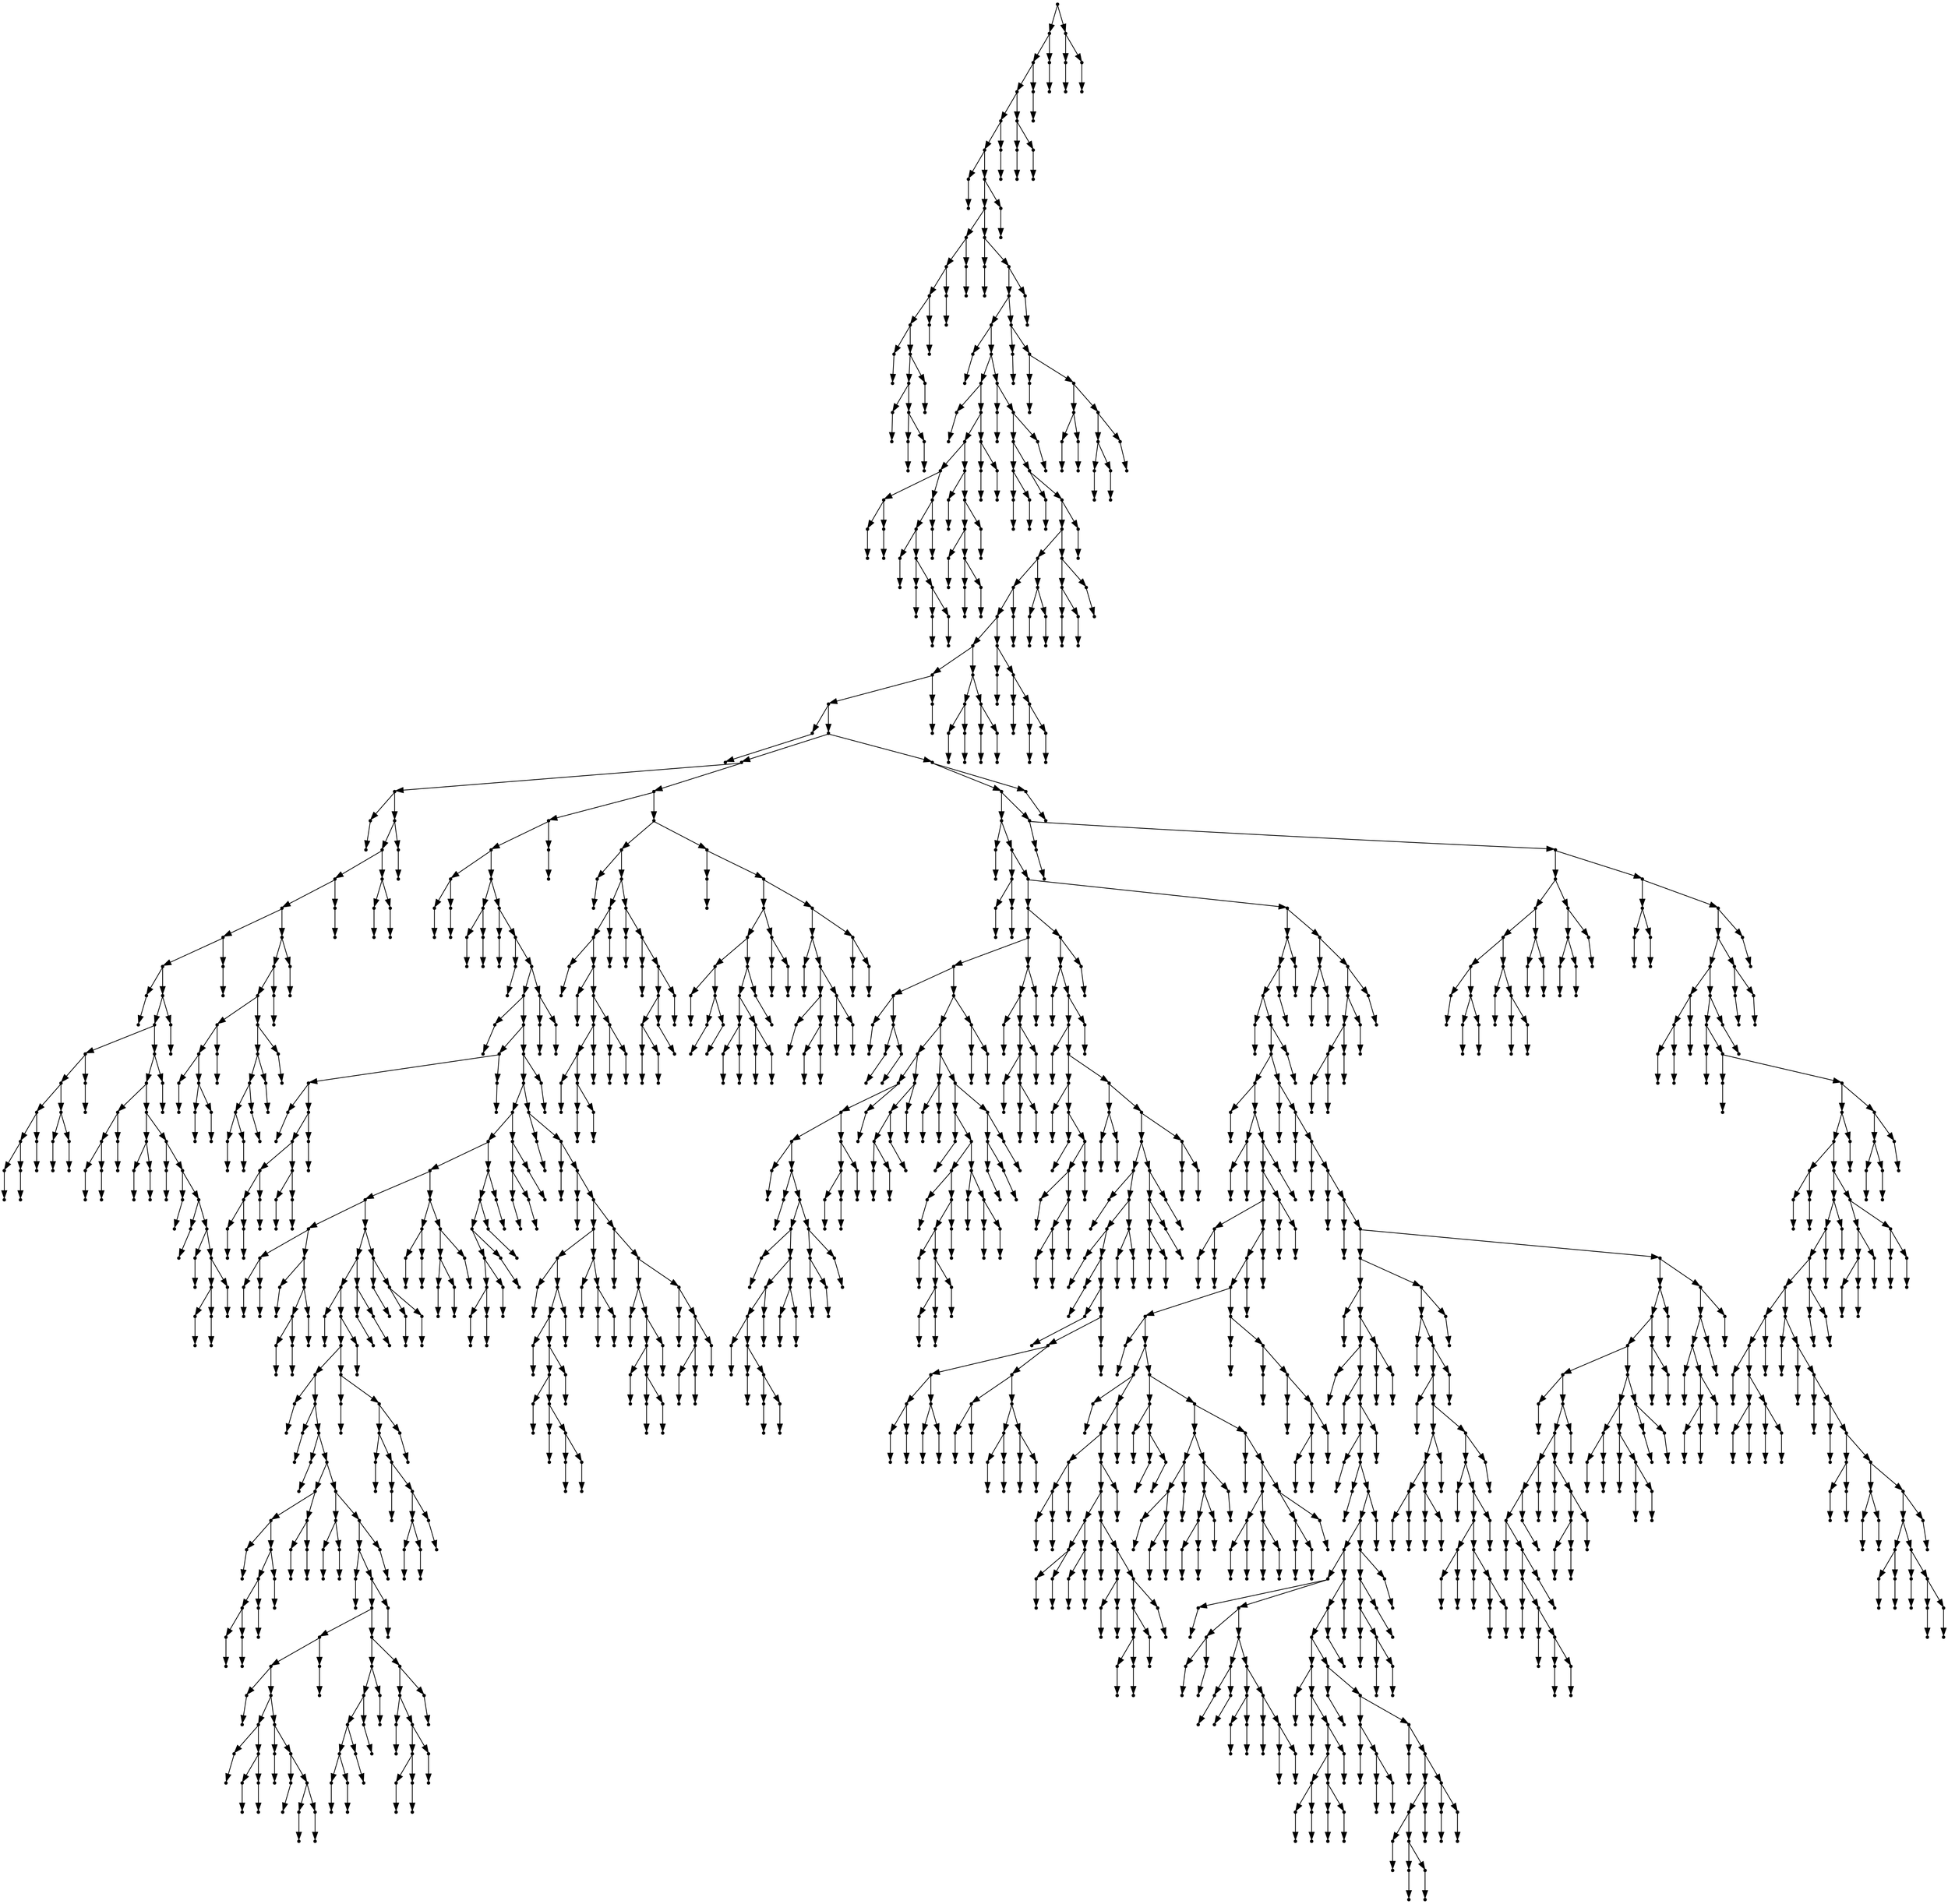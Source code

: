 digraph {
  1657 [shape=point];
  1651 [shape=point];
  1648 [shape=point];
  1645 [shape=point];
  1639 [shape=point];
  1636 [shape=point];
  1 [shape=point];
  0 [shape=point];
  1635 [shape=point];
  1632 [shape=point];
  24 [shape=point];
  21 [shape=point];
  18 [shape=point];
  15 [shape=point];
  3 [shape=point];
  2 [shape=point];
  14 [shape=point];
  11 [shape=point];
  5 [shape=point];
  4 [shape=point];
  10 [shape=point];
  7 [shape=point];
  6 [shape=point];
  9 [shape=point];
  8 [shape=point];
  13 [shape=point];
  12 [shape=point];
  17 [shape=point];
  16 [shape=point];
  20 [shape=point];
  19 [shape=point];
  23 [shape=point];
  22 [shape=point];
  1631 [shape=point];
  26 [shape=point];
  25 [shape=point];
  1630 [shape=point];
  1627 [shape=point];
  1606 [shape=point];
  28 [shape=point];
  27 [shape=point];
  1605 [shape=point];
  72 [shape=point];
  30 [shape=point];
  29 [shape=point];
  71 [shape=point];
  65 [shape=point];
  50 [shape=point];
  35 [shape=point];
  32 [shape=point];
  31 [shape=point];
  34 [shape=point];
  33 [shape=point];
  49 [shape=point];
  46 [shape=point];
  37 [shape=point];
  36 [shape=point];
  45 [shape=point];
  39 [shape=point];
  38 [shape=point];
  44 [shape=point];
  41 [shape=point];
  40 [shape=point];
  43 [shape=point];
  42 [shape=point];
  48 [shape=point];
  47 [shape=point];
  64 [shape=point];
  52 [shape=point];
  51 [shape=point];
  63 [shape=point];
  60 [shape=point];
  54 [shape=point];
  53 [shape=point];
  59 [shape=point];
  56 [shape=point];
  55 [shape=point];
  58 [shape=point];
  57 [shape=point];
  62 [shape=point];
  61 [shape=point];
  70 [shape=point];
  67 [shape=point];
  66 [shape=point];
  69 [shape=point];
  68 [shape=point];
  1604 [shape=point];
  74 [shape=point];
  73 [shape=point];
  1603 [shape=point];
  1600 [shape=point];
  79 [shape=point];
  76 [shape=point];
  75 [shape=point];
  78 [shape=point];
  77 [shape=point];
  1599 [shape=point];
  81 [shape=point];
  80 [shape=point];
  1598 [shape=point];
  1595 [shape=point];
  1586 [shape=point];
  1580 [shape=point];
  1577 [shape=point];
  1565 [shape=point];
  1553 [shape=point];
  1550 [shape=point];
  83 [shape=point];
  82 [shape=point];
  1549 [shape=point];
  634 [shape=point];
  196 [shape=point];
  85 [shape=point];
  84 [shape=point];
  195 [shape=point];
  192 [shape=point];
  186 [shape=point];
  183 [shape=point];
  150 [shape=point];
  147 [shape=point];
  87 [shape=point];
  86 [shape=point];
  146 [shape=point];
  143 [shape=point];
  104 [shape=point];
  101 [shape=point];
  95 [shape=point];
  92 [shape=point];
  89 [shape=point];
  88 [shape=point];
  91 [shape=point];
  90 [shape=point];
  94 [shape=point];
  93 [shape=point];
  100 [shape=point];
  97 [shape=point];
  96 [shape=point];
  99 [shape=point];
  98 [shape=point];
  103 [shape=point];
  102 [shape=point];
  142 [shape=point];
  139 [shape=point];
  112 [shape=point];
  109 [shape=point];
  106 [shape=point];
  105 [shape=point];
  108 [shape=point];
  107 [shape=point];
  111 [shape=point];
  110 [shape=point];
  138 [shape=point];
  117 [shape=point];
  114 [shape=point];
  113 [shape=point];
  116 [shape=point];
  115 [shape=point];
  137 [shape=point];
  119 [shape=point];
  118 [shape=point];
  136 [shape=point];
  121 [shape=point];
  120 [shape=point];
  135 [shape=point];
  123 [shape=point];
  122 [shape=point];
  134 [shape=point];
  125 [shape=point];
  124 [shape=point];
  133 [shape=point];
  130 [shape=point];
  127 [shape=point];
  126 [shape=point];
  129 [shape=point];
  128 [shape=point];
  132 [shape=point];
  131 [shape=point];
  141 [shape=point];
  140 [shape=point];
  145 [shape=point];
  144 [shape=point];
  149 [shape=point];
  148 [shape=point];
  182 [shape=point];
  179 [shape=point];
  176 [shape=point];
  161 [shape=point];
  158 [shape=point];
  152 [shape=point];
  151 [shape=point];
  157 [shape=point];
  154 [shape=point];
  153 [shape=point];
  156 [shape=point];
  155 [shape=point];
  160 [shape=point];
  159 [shape=point];
  175 [shape=point];
  172 [shape=point];
  169 [shape=point];
  166 [shape=point];
  163 [shape=point];
  162 [shape=point];
  165 [shape=point];
  164 [shape=point];
  168 [shape=point];
  167 [shape=point];
  171 [shape=point];
  170 [shape=point];
  174 [shape=point];
  173 [shape=point];
  178 [shape=point];
  177 [shape=point];
  181 [shape=point];
  180 [shape=point];
  185 [shape=point];
  184 [shape=point];
  191 [shape=point];
  188 [shape=point];
  187 [shape=point];
  190 [shape=point];
  189 [shape=point];
  194 [shape=point];
  193 [shape=point];
  633 [shape=point];
  528 [shape=point];
  525 [shape=point];
  201 [shape=point];
  198 [shape=point];
  197 [shape=point];
  200 [shape=point];
  199 [shape=point];
  524 [shape=point];
  206 [shape=point];
  203 [shape=point];
  202 [shape=point];
  205 [shape=point];
  204 [shape=point];
  523 [shape=point];
  208 [shape=point];
  207 [shape=point];
  522 [shape=point];
  210 [shape=point];
  209 [shape=point];
  521 [shape=point];
  515 [shape=point];
  212 [shape=point];
  211 [shape=point];
  514 [shape=point];
  235 [shape=point];
  232 [shape=point];
  214 [shape=point];
  213 [shape=point];
  231 [shape=point];
  228 [shape=point];
  222 [shape=point];
  219 [shape=point];
  216 [shape=point];
  215 [shape=point];
  218 [shape=point];
  217 [shape=point];
  221 [shape=point];
  220 [shape=point];
  227 [shape=point];
  224 [shape=point];
  223 [shape=point];
  226 [shape=point];
  225 [shape=point];
  230 [shape=point];
  229 [shape=point];
  234 [shape=point];
  233 [shape=point];
  513 [shape=point];
  510 [shape=point];
  438 [shape=point];
  429 [shape=point];
  411 [shape=point];
  396 [shape=point];
  252 [shape=point];
  240 [shape=point];
  237 [shape=point];
  236 [shape=point];
  239 [shape=point];
  238 [shape=point];
  251 [shape=point];
  242 [shape=point];
  241 [shape=point];
  250 [shape=point];
  247 [shape=point];
  244 [shape=point];
  243 [shape=point];
  246 [shape=point];
  245 [shape=point];
  249 [shape=point];
  248 [shape=point];
  395 [shape=point];
  386 [shape=point];
  380 [shape=point];
  254 [shape=point];
  253 [shape=point];
  379 [shape=point];
  376 [shape=point];
  355 [shape=point];
  256 [shape=point];
  255 [shape=point];
  354 [shape=point];
  258 [shape=point];
  257 [shape=point];
  353 [shape=point];
  260 [shape=point];
  259 [shape=point];
  352 [shape=point];
  280 [shape=point];
  274 [shape=point];
  262 [shape=point];
  261 [shape=point];
  273 [shape=point];
  270 [shape=point];
  267 [shape=point];
  264 [shape=point];
  263 [shape=point];
  266 [shape=point];
  265 [shape=point];
  269 [shape=point];
  268 [shape=point];
  272 [shape=point];
  271 [shape=point];
  279 [shape=point];
  276 [shape=point];
  275 [shape=point];
  278 [shape=point];
  277 [shape=point];
  351 [shape=point];
  285 [shape=point];
  282 [shape=point];
  281 [shape=point];
  284 [shape=point];
  283 [shape=point];
  350 [shape=point];
  347 [shape=point];
  287 [shape=point];
  286 [shape=point];
  346 [shape=point];
  343 [shape=point];
  313 [shape=point];
  310 [shape=point];
  289 [shape=point];
  288 [shape=point];
  309 [shape=point];
  297 [shape=point];
  291 [shape=point];
  290 [shape=point];
  296 [shape=point];
  293 [shape=point];
  292 [shape=point];
  295 [shape=point];
  294 [shape=point];
  308 [shape=point];
  299 [shape=point];
  298 [shape=point];
  307 [shape=point];
  301 [shape=point];
  300 [shape=point];
  306 [shape=point];
  303 [shape=point];
  302 [shape=point];
  305 [shape=point];
  304 [shape=point];
  312 [shape=point];
  311 [shape=point];
  342 [shape=point];
  327 [shape=point];
  324 [shape=point];
  321 [shape=point];
  318 [shape=point];
  315 [shape=point];
  314 [shape=point];
  317 [shape=point];
  316 [shape=point];
  320 [shape=point];
  319 [shape=point];
  323 [shape=point];
  322 [shape=point];
  326 [shape=point];
  325 [shape=point];
  341 [shape=point];
  338 [shape=point];
  329 [shape=point];
  328 [shape=point];
  337 [shape=point];
  334 [shape=point];
  331 [shape=point];
  330 [shape=point];
  333 [shape=point];
  332 [shape=point];
  336 [shape=point];
  335 [shape=point];
  340 [shape=point];
  339 [shape=point];
  345 [shape=point];
  344 [shape=point];
  349 [shape=point];
  348 [shape=point];
  375 [shape=point];
  357 [shape=point];
  356 [shape=point];
  374 [shape=point];
  371 [shape=point];
  359 [shape=point];
  358 [shape=point];
  370 [shape=point];
  361 [shape=point];
  360 [shape=point];
  369 [shape=point];
  366 [shape=point];
  363 [shape=point];
  362 [shape=point];
  365 [shape=point];
  364 [shape=point];
  368 [shape=point];
  367 [shape=point];
  373 [shape=point];
  372 [shape=point];
  378 [shape=point];
  377 [shape=point];
  385 [shape=point];
  382 [shape=point];
  381 [shape=point];
  384 [shape=point];
  383 [shape=point];
  394 [shape=point];
  388 [shape=point];
  387 [shape=point];
  393 [shape=point];
  390 [shape=point];
  389 [shape=point];
  392 [shape=point];
  391 [shape=point];
  410 [shape=point];
  401 [shape=point];
  398 [shape=point];
  397 [shape=point];
  400 [shape=point];
  399 [shape=point];
  409 [shape=point];
  406 [shape=point];
  403 [shape=point];
  402 [shape=point];
  405 [shape=point];
  404 [shape=point];
  408 [shape=point];
  407 [shape=point];
  428 [shape=point];
  425 [shape=point];
  422 [shape=point];
  419 [shape=point];
  416 [shape=point];
  413 [shape=point];
  412 [shape=point];
  415 [shape=point];
  414 [shape=point];
  418 [shape=point];
  417 [shape=point];
  421 [shape=point];
  420 [shape=point];
  424 [shape=point];
  423 [shape=point];
  427 [shape=point];
  426 [shape=point];
  437 [shape=point];
  434 [shape=point];
  431 [shape=point];
  430 [shape=point];
  433 [shape=point];
  432 [shape=point];
  436 [shape=point];
  435 [shape=point];
  509 [shape=point];
  440 [shape=point];
  439 [shape=point];
  508 [shape=point];
  442 [shape=point];
  441 [shape=point];
  507 [shape=point];
  444 [shape=point];
  443 [shape=point];
  506 [shape=point];
  476 [shape=point];
  467 [shape=point];
  446 [shape=point];
  445 [shape=point];
  466 [shape=point];
  463 [shape=point];
  448 [shape=point];
  447 [shape=point];
  462 [shape=point];
  459 [shape=point];
  450 [shape=point];
  449 [shape=point];
  458 [shape=point];
  452 [shape=point];
  451 [shape=point];
  457 [shape=point];
  454 [shape=point];
  453 [shape=point];
  456 [shape=point];
  455 [shape=point];
  461 [shape=point];
  460 [shape=point];
  465 [shape=point];
  464 [shape=point];
  475 [shape=point];
  469 [shape=point];
  468 [shape=point];
  474 [shape=point];
  471 [shape=point];
  470 [shape=point];
  473 [shape=point];
  472 [shape=point];
  505 [shape=point];
  478 [shape=point];
  477 [shape=point];
  504 [shape=point];
  492 [shape=point];
  480 [shape=point];
  479 [shape=point];
  491 [shape=point];
  488 [shape=point];
  482 [shape=point];
  481 [shape=point];
  487 [shape=point];
  484 [shape=point];
  483 [shape=point];
  486 [shape=point];
  485 [shape=point];
  490 [shape=point];
  489 [shape=point];
  503 [shape=point];
  494 [shape=point];
  493 [shape=point];
  502 [shape=point];
  499 [shape=point];
  496 [shape=point];
  495 [shape=point];
  498 [shape=point];
  497 [shape=point];
  501 [shape=point];
  500 [shape=point];
  512 [shape=point];
  511 [shape=point];
  520 [shape=point];
  517 [shape=point];
  516 [shape=point];
  519 [shape=point];
  518 [shape=point];
  527 [shape=point];
  526 [shape=point];
  632 [shape=point];
  575 [shape=point];
  530 [shape=point];
  529 [shape=point];
  574 [shape=point];
  556 [shape=point];
  553 [shape=point];
  532 [shape=point];
  531 [shape=point];
  552 [shape=point];
  534 [shape=point];
  533 [shape=point];
  551 [shape=point];
  545 [shape=point];
  542 [shape=point];
  536 [shape=point];
  535 [shape=point];
  541 [shape=point];
  538 [shape=point];
  537 [shape=point];
  540 [shape=point];
  539 [shape=point];
  544 [shape=point];
  543 [shape=point];
  550 [shape=point];
  547 [shape=point];
  546 [shape=point];
  549 [shape=point];
  548 [shape=point];
  555 [shape=point];
  554 [shape=point];
  573 [shape=point];
  558 [shape=point];
  557 [shape=point];
  572 [shape=point];
  560 [shape=point];
  559 [shape=point];
  571 [shape=point];
  568 [shape=point];
  565 [shape=point];
  562 [shape=point];
  561 [shape=point];
  564 [shape=point];
  563 [shape=point];
  567 [shape=point];
  566 [shape=point];
  570 [shape=point];
  569 [shape=point];
  631 [shape=point];
  577 [shape=point];
  576 [shape=point];
  630 [shape=point];
  606 [shape=point];
  600 [shape=point];
  585 [shape=point];
  579 [shape=point];
  578 [shape=point];
  584 [shape=point];
  581 [shape=point];
  580 [shape=point];
  583 [shape=point];
  582 [shape=point];
  599 [shape=point];
  596 [shape=point];
  590 [shape=point];
  587 [shape=point];
  586 [shape=point];
  589 [shape=point];
  588 [shape=point];
  595 [shape=point];
  592 [shape=point];
  591 [shape=point];
  594 [shape=point];
  593 [shape=point];
  598 [shape=point];
  597 [shape=point];
  605 [shape=point];
  602 [shape=point];
  601 [shape=point];
  604 [shape=point];
  603 [shape=point];
  629 [shape=point];
  623 [shape=point];
  608 [shape=point];
  607 [shape=point];
  622 [shape=point];
  616 [shape=point];
  610 [shape=point];
  609 [shape=point];
  615 [shape=point];
  612 [shape=point];
  611 [shape=point];
  614 [shape=point];
  613 [shape=point];
  621 [shape=point];
  618 [shape=point];
  617 [shape=point];
  620 [shape=point];
  619 [shape=point];
  628 [shape=point];
  625 [shape=point];
  624 [shape=point];
  627 [shape=point];
  626 [shape=point];
  1548 [shape=point];
  1545 [shape=point];
  1371 [shape=point];
  636 [shape=point];
  635 [shape=point];
  1370 [shape=point];
  641 [shape=point];
  638 [shape=point];
  637 [shape=point];
  640 [shape=point];
  639 [shape=point];
  1369 [shape=point];
  889 [shape=point];
  781 [shape=point];
  763 [shape=point];
  649 [shape=point];
  643 [shape=point];
  642 [shape=point];
  648 [shape=point];
  645 [shape=point];
  644 [shape=point];
  647 [shape=point];
  646 [shape=point];
  762 [shape=point];
  756 [shape=point];
  711 [shape=point];
  699 [shape=point];
  696 [shape=point];
  687 [shape=point];
  651 [shape=point];
  650 [shape=point];
  686 [shape=point];
  653 [shape=point];
  652 [shape=point];
  685 [shape=point];
  676 [shape=point];
  655 [shape=point];
  654 [shape=point];
  675 [shape=point];
  669 [shape=point];
  666 [shape=point];
  657 [shape=point];
  656 [shape=point];
  665 [shape=point];
  659 [shape=point];
  658 [shape=point];
  664 [shape=point];
  661 [shape=point];
  660 [shape=point];
  663 [shape=point];
  662 [shape=point];
  668 [shape=point];
  667 [shape=point];
  674 [shape=point];
  671 [shape=point];
  670 [shape=point];
  673 [shape=point];
  672 [shape=point];
  684 [shape=point];
  681 [shape=point];
  678 [shape=point];
  677 [shape=point];
  680 [shape=point];
  679 [shape=point];
  683 [shape=point];
  682 [shape=point];
  695 [shape=point];
  692 [shape=point];
  689 [shape=point];
  688 [shape=point];
  691 [shape=point];
  690 [shape=point];
  694 [shape=point];
  693 [shape=point];
  698 [shape=point];
  697 [shape=point];
  710 [shape=point];
  707 [shape=point];
  704 [shape=point];
  701 [shape=point];
  700 [shape=point];
  703 [shape=point];
  702 [shape=point];
  706 [shape=point];
  705 [shape=point];
  709 [shape=point];
  708 [shape=point];
  755 [shape=point];
  716 [shape=point];
  713 [shape=point];
  712 [shape=point];
  715 [shape=point];
  714 [shape=point];
  754 [shape=point];
  745 [shape=point];
  718 [shape=point];
  717 [shape=point];
  744 [shape=point];
  735 [shape=point];
  720 [shape=point];
  719 [shape=point];
  734 [shape=point];
  731 [shape=point];
  722 [shape=point];
  721 [shape=point];
  730 [shape=point];
  727 [shape=point];
  724 [shape=point];
  723 [shape=point];
  726 [shape=point];
  725 [shape=point];
  729 [shape=point];
  728 [shape=point];
  733 [shape=point];
  732 [shape=point];
  743 [shape=point];
  737 [shape=point];
  736 [shape=point];
  742 [shape=point];
  739 [shape=point];
  738 [shape=point];
  741 [shape=point];
  740 [shape=point];
  753 [shape=point];
  750 [shape=point];
  747 [shape=point];
  746 [shape=point];
  749 [shape=point];
  748 [shape=point];
  752 [shape=point];
  751 [shape=point];
  761 [shape=point];
  758 [shape=point];
  757 [shape=point];
  760 [shape=point];
  759 [shape=point];
  780 [shape=point];
  777 [shape=point];
  765 [shape=point];
  764 [shape=point];
  776 [shape=point];
  773 [shape=point];
  767 [shape=point];
  766 [shape=point];
  772 [shape=point];
  769 [shape=point];
  768 [shape=point];
  771 [shape=point];
  770 [shape=point];
  775 [shape=point];
  774 [shape=point];
  779 [shape=point];
  778 [shape=point];
  888 [shape=point];
  885 [shape=point];
  783 [shape=point];
  782 [shape=point];
  884 [shape=point];
  881 [shape=point];
  785 [shape=point];
  784 [shape=point];
  880 [shape=point];
  805 [shape=point];
  787 [shape=point];
  786 [shape=point];
  804 [shape=point];
  789 [shape=point];
  788 [shape=point];
  803 [shape=point];
  800 [shape=point];
  791 [shape=point];
  790 [shape=point];
  799 [shape=point];
  796 [shape=point];
  793 [shape=point];
  792 [shape=point];
  795 [shape=point];
  794 [shape=point];
  798 [shape=point];
  797 [shape=point];
  802 [shape=point];
  801 [shape=point];
  879 [shape=point];
  810 [shape=point];
  807 [shape=point];
  806 [shape=point];
  809 [shape=point];
  808 [shape=point];
  878 [shape=point];
  872 [shape=point];
  860 [shape=point];
  812 [shape=point];
  811 [shape=point];
  859 [shape=point];
  853 [shape=point];
  814 [shape=point];
  813 [shape=point];
  852 [shape=point];
  816 [shape=point];
  815 [shape=point];
  851 [shape=point];
  818 [shape=point];
  817 [shape=point];
  850 [shape=point];
  847 [shape=point];
  829 [shape=point];
  823 [shape=point];
  820 [shape=point];
  819 [shape=point];
  822 [shape=point];
  821 [shape=point];
  828 [shape=point];
  825 [shape=point];
  824 [shape=point];
  827 [shape=point];
  826 [shape=point];
  846 [shape=point];
  834 [shape=point];
  831 [shape=point];
  830 [shape=point];
  833 [shape=point];
  832 [shape=point];
  845 [shape=point];
  839 [shape=point];
  836 [shape=point];
  835 [shape=point];
  838 [shape=point];
  837 [shape=point];
  844 [shape=point];
  841 [shape=point];
  840 [shape=point];
  843 [shape=point];
  842 [shape=point];
  849 [shape=point];
  848 [shape=point];
  858 [shape=point];
  855 [shape=point];
  854 [shape=point];
  857 [shape=point];
  856 [shape=point];
  871 [shape=point];
  868 [shape=point];
  865 [shape=point];
  862 [shape=point];
  861 [shape=point];
  864 [shape=point];
  863 [shape=point];
  867 [shape=point];
  866 [shape=point];
  870 [shape=point];
  869 [shape=point];
  877 [shape=point];
  874 [shape=point];
  873 [shape=point];
  876 [shape=point];
  875 [shape=point];
  883 [shape=point];
  882 [shape=point];
  887 [shape=point];
  886 [shape=point];
  1368 [shape=point];
  1347 [shape=point];
  1344 [shape=point];
  1341 [shape=point];
  891 [shape=point];
  890 [shape=point];
  1340 [shape=point];
  1337 [shape=point];
  1049 [shape=point];
  893 [shape=point];
  892 [shape=point];
  1048 [shape=point];
  898 [shape=point];
  895 [shape=point];
  894 [shape=point];
  897 [shape=point];
  896 [shape=point];
  1047 [shape=point];
  1044 [shape=point];
  1038 [shape=point];
  903 [shape=point];
  900 [shape=point];
  899 [shape=point];
  902 [shape=point];
  901 [shape=point];
  1037 [shape=point];
  1034 [shape=point];
  1031 [shape=point];
  1013 [shape=point];
  905 [shape=point];
  904 [shape=point];
  1012 [shape=point];
  955 [shape=point];
  907 [shape=point];
  906 [shape=point];
  954 [shape=point];
  951 [shape=point];
  915 [shape=point];
  912 [shape=point];
  909 [shape=point];
  908 [shape=point];
  911 [shape=point];
  910 [shape=point];
  914 [shape=point];
  913 [shape=point];
  950 [shape=point];
  947 [shape=point];
  926 [shape=point];
  920 [shape=point];
  917 [shape=point];
  916 [shape=point];
  919 [shape=point];
  918 [shape=point];
  925 [shape=point];
  922 [shape=point];
  921 [shape=point];
  924 [shape=point];
  923 [shape=point];
  946 [shape=point];
  928 [shape=point];
  927 [shape=point];
  945 [shape=point];
  933 [shape=point];
  930 [shape=point];
  929 [shape=point];
  932 [shape=point];
  931 [shape=point];
  944 [shape=point];
  941 [shape=point];
  938 [shape=point];
  935 [shape=point];
  934 [shape=point];
  937 [shape=point];
  936 [shape=point];
  940 [shape=point];
  939 [shape=point];
  943 [shape=point];
  942 [shape=point];
  949 [shape=point];
  948 [shape=point];
  953 [shape=point];
  952 [shape=point];
  1011 [shape=point];
  963 [shape=point];
  957 [shape=point];
  956 [shape=point];
  962 [shape=point];
  959 [shape=point];
  958 [shape=point];
  961 [shape=point];
  960 [shape=point];
  1010 [shape=point];
  986 [shape=point];
  974 [shape=point];
  971 [shape=point];
  965 [shape=point];
  964 [shape=point];
  970 [shape=point];
  967 [shape=point];
  966 [shape=point];
  969 [shape=point];
  968 [shape=point];
  973 [shape=point];
  972 [shape=point];
  985 [shape=point];
  982 [shape=point];
  979 [shape=point];
  976 [shape=point];
  975 [shape=point];
  978 [shape=point];
  977 [shape=point];
  981 [shape=point];
  980 [shape=point];
  984 [shape=point];
  983 [shape=point];
  1009 [shape=point];
  988 [shape=point];
  987 [shape=point];
  1008 [shape=point];
  999 [shape=point];
  993 [shape=point];
  990 [shape=point];
  989 [shape=point];
  992 [shape=point];
  991 [shape=point];
  998 [shape=point];
  995 [shape=point];
  994 [shape=point];
  997 [shape=point];
  996 [shape=point];
  1007 [shape=point];
  1004 [shape=point];
  1001 [shape=point];
  1000 [shape=point];
  1003 [shape=point];
  1002 [shape=point];
  1006 [shape=point];
  1005 [shape=point];
  1030 [shape=point];
  1015 [shape=point];
  1014 [shape=point];
  1029 [shape=point];
  1017 [shape=point];
  1016 [shape=point];
  1028 [shape=point];
  1019 [shape=point];
  1018 [shape=point];
  1027 [shape=point];
  1024 [shape=point];
  1021 [shape=point];
  1020 [shape=point];
  1023 [shape=point];
  1022 [shape=point];
  1026 [shape=point];
  1025 [shape=point];
  1033 [shape=point];
  1032 [shape=point];
  1036 [shape=point];
  1035 [shape=point];
  1043 [shape=point];
  1040 [shape=point];
  1039 [shape=point];
  1042 [shape=point];
  1041 [shape=point];
  1046 [shape=point];
  1045 [shape=point];
  1336 [shape=point];
  1051 [shape=point];
  1050 [shape=point];
  1335 [shape=point];
  1053 [shape=point];
  1052 [shape=point];
  1334 [shape=point];
  1055 [shape=point];
  1054 [shape=point];
  1333 [shape=point];
  1057 [shape=point];
  1056 [shape=point];
  1332 [shape=point];
  1059 [shape=point];
  1058 [shape=point];
  1331 [shape=point];
  1241 [shape=point];
  1190 [shape=point];
  1061 [shape=point];
  1060 [shape=point];
  1189 [shape=point];
  1183 [shape=point];
  1063 [shape=point];
  1062 [shape=point];
  1182 [shape=point];
  1065 [shape=point];
  1064 [shape=point];
  1181 [shape=point];
  1178 [shape=point];
  1067 [shape=point];
  1066 [shape=point];
  1177 [shape=point];
  1069 [shape=point];
  1068 [shape=point];
  1176 [shape=point];
  1173 [shape=point];
  1158 [shape=point];
  1098 [shape=point];
  1071 [shape=point];
  1070 [shape=point];
  1097 [shape=point];
  1076 [shape=point];
  1073 [shape=point];
  1072 [shape=point];
  1075 [shape=point];
  1074 [shape=point];
  1096 [shape=point];
  1081 [shape=point];
  1078 [shape=point];
  1077 [shape=point];
  1080 [shape=point];
  1079 [shape=point];
  1095 [shape=point];
  1086 [shape=point];
  1083 [shape=point];
  1082 [shape=point];
  1085 [shape=point];
  1084 [shape=point];
  1094 [shape=point];
  1088 [shape=point];
  1087 [shape=point];
  1093 [shape=point];
  1090 [shape=point];
  1089 [shape=point];
  1092 [shape=point];
  1091 [shape=point];
  1157 [shape=point];
  1154 [shape=point];
  1151 [shape=point];
  1118 [shape=point];
  1100 [shape=point];
  1099 [shape=point];
  1117 [shape=point];
  1102 [shape=point];
  1101 [shape=point];
  1116 [shape=point];
  1113 [shape=point];
  1107 [shape=point];
  1104 [shape=point];
  1103 [shape=point];
  1106 [shape=point];
  1105 [shape=point];
  1112 [shape=point];
  1109 [shape=point];
  1108 [shape=point];
  1111 [shape=point];
  1110 [shape=point];
  1115 [shape=point];
  1114 [shape=point];
  1150 [shape=point];
  1120 [shape=point];
  1119 [shape=point];
  1149 [shape=point];
  1128 [shape=point];
  1122 [shape=point];
  1121 [shape=point];
  1127 [shape=point];
  1124 [shape=point];
  1123 [shape=point];
  1126 [shape=point];
  1125 [shape=point];
  1148 [shape=point];
  1130 [shape=point];
  1129 [shape=point];
  1147 [shape=point];
  1141 [shape=point];
  1138 [shape=point];
  1132 [shape=point];
  1131 [shape=point];
  1137 [shape=point];
  1134 [shape=point];
  1133 [shape=point];
  1136 [shape=point];
  1135 [shape=point];
  1140 [shape=point];
  1139 [shape=point];
  1146 [shape=point];
  1143 [shape=point];
  1142 [shape=point];
  1145 [shape=point];
  1144 [shape=point];
  1153 [shape=point];
  1152 [shape=point];
  1156 [shape=point];
  1155 [shape=point];
  1172 [shape=point];
  1169 [shape=point];
  1166 [shape=point];
  1160 [shape=point];
  1159 [shape=point];
  1165 [shape=point];
  1162 [shape=point];
  1161 [shape=point];
  1164 [shape=point];
  1163 [shape=point];
  1168 [shape=point];
  1167 [shape=point];
  1171 [shape=point];
  1170 [shape=point];
  1175 [shape=point];
  1174 [shape=point];
  1180 [shape=point];
  1179 [shape=point];
  1188 [shape=point];
  1185 [shape=point];
  1184 [shape=point];
  1187 [shape=point];
  1186 [shape=point];
  1240 [shape=point];
  1237 [shape=point];
  1192 [shape=point];
  1191 [shape=point];
  1236 [shape=point];
  1233 [shape=point];
  1194 [shape=point];
  1193 [shape=point];
  1232 [shape=point];
  1208 [shape=point];
  1205 [shape=point];
  1199 [shape=point];
  1196 [shape=point];
  1195 [shape=point];
  1198 [shape=point];
  1197 [shape=point];
  1204 [shape=point];
  1201 [shape=point];
  1200 [shape=point];
  1203 [shape=point];
  1202 [shape=point];
  1207 [shape=point];
  1206 [shape=point];
  1231 [shape=point];
  1228 [shape=point];
  1210 [shape=point];
  1209 [shape=point];
  1227 [shape=point];
  1224 [shape=point];
  1215 [shape=point];
  1212 [shape=point];
  1211 [shape=point];
  1214 [shape=point];
  1213 [shape=point];
  1223 [shape=point];
  1217 [shape=point];
  1216 [shape=point];
  1222 [shape=point];
  1219 [shape=point];
  1218 [shape=point];
  1221 [shape=point];
  1220 [shape=point];
  1226 [shape=point];
  1225 [shape=point];
  1230 [shape=point];
  1229 [shape=point];
  1235 [shape=point];
  1234 [shape=point];
  1239 [shape=point];
  1238 [shape=point];
  1330 [shape=point];
  1312 [shape=point];
  1309 [shape=point];
  1303 [shape=point];
  1282 [shape=point];
  1243 [shape=point];
  1242 [shape=point];
  1281 [shape=point];
  1278 [shape=point];
  1266 [shape=point];
  1263 [shape=point];
  1260 [shape=point];
  1245 [shape=point];
  1244 [shape=point];
  1259 [shape=point];
  1256 [shape=point];
  1247 [shape=point];
  1246 [shape=point];
  1255 [shape=point];
  1249 [shape=point];
  1248 [shape=point];
  1254 [shape=point];
  1251 [shape=point];
  1250 [shape=point];
  1253 [shape=point];
  1252 [shape=point];
  1258 [shape=point];
  1257 [shape=point];
  1262 [shape=point];
  1261 [shape=point];
  1265 [shape=point];
  1264 [shape=point];
  1277 [shape=point];
  1268 [shape=point];
  1267 [shape=point];
  1276 [shape=point];
  1273 [shape=point];
  1270 [shape=point];
  1269 [shape=point];
  1272 [shape=point];
  1271 [shape=point];
  1275 [shape=point];
  1274 [shape=point];
  1280 [shape=point];
  1279 [shape=point];
  1302 [shape=point];
  1296 [shape=point];
  1287 [shape=point];
  1284 [shape=point];
  1283 [shape=point];
  1286 [shape=point];
  1285 [shape=point];
  1295 [shape=point];
  1289 [shape=point];
  1288 [shape=point];
  1294 [shape=point];
  1291 [shape=point];
  1290 [shape=point];
  1293 [shape=point];
  1292 [shape=point];
  1301 [shape=point];
  1298 [shape=point];
  1297 [shape=point];
  1300 [shape=point];
  1299 [shape=point];
  1308 [shape=point];
  1305 [shape=point];
  1304 [shape=point];
  1307 [shape=point];
  1306 [shape=point];
  1311 [shape=point];
  1310 [shape=point];
  1329 [shape=point];
  1326 [shape=point];
  1323 [shape=point];
  1314 [shape=point];
  1313 [shape=point];
  1322 [shape=point];
  1319 [shape=point];
  1316 [shape=point];
  1315 [shape=point];
  1318 [shape=point];
  1317 [shape=point];
  1321 [shape=point];
  1320 [shape=point];
  1325 [shape=point];
  1324 [shape=point];
  1328 [shape=point];
  1327 [shape=point];
  1339 [shape=point];
  1338 [shape=point];
  1343 [shape=point];
  1342 [shape=point];
  1346 [shape=point];
  1345 [shape=point];
  1367 [shape=point];
  1352 [shape=point];
  1349 [shape=point];
  1348 [shape=point];
  1351 [shape=point];
  1350 [shape=point];
  1366 [shape=point];
  1363 [shape=point];
  1360 [shape=point];
  1357 [shape=point];
  1354 [shape=point];
  1353 [shape=point];
  1356 [shape=point];
  1355 [shape=point];
  1359 [shape=point];
  1358 [shape=point];
  1362 [shape=point];
  1361 [shape=point];
  1365 [shape=point];
  1364 [shape=point];
  1544 [shape=point];
  1373 [shape=point];
  1372 [shape=point];
  1543 [shape=point];
  1405 [shape=point];
  1396 [shape=point];
  1390 [shape=point];
  1381 [shape=point];
  1375 [shape=point];
  1374 [shape=point];
  1380 [shape=point];
  1377 [shape=point];
  1376 [shape=point];
  1379 [shape=point];
  1378 [shape=point];
  1389 [shape=point];
  1383 [shape=point];
  1382 [shape=point];
  1388 [shape=point];
  1385 [shape=point];
  1384 [shape=point];
  1387 [shape=point];
  1386 [shape=point];
  1395 [shape=point];
  1392 [shape=point];
  1391 [shape=point];
  1394 [shape=point];
  1393 [shape=point];
  1404 [shape=point];
  1401 [shape=point];
  1398 [shape=point];
  1397 [shape=point];
  1400 [shape=point];
  1399 [shape=point];
  1403 [shape=point];
  1402 [shape=point];
  1542 [shape=point];
  1410 [shape=point];
  1407 [shape=point];
  1406 [shape=point];
  1409 [shape=point];
  1408 [shape=point];
  1541 [shape=point];
  1538 [shape=point];
  1532 [shape=point];
  1418 [shape=point];
  1415 [shape=point];
  1412 [shape=point];
  1411 [shape=point];
  1414 [shape=point];
  1413 [shape=point];
  1417 [shape=point];
  1416 [shape=point];
  1531 [shape=point];
  1528 [shape=point];
  1420 [shape=point];
  1419 [shape=point];
  1527 [shape=point];
  1422 [shape=point];
  1421 [shape=point];
  1526 [shape=point];
  1517 [shape=point];
  1514 [shape=point];
  1427 [shape=point];
  1424 [shape=point];
  1423 [shape=point];
  1426 [shape=point];
  1425 [shape=point];
  1513 [shape=point];
  1498 [shape=point];
  1495 [shape=point];
  1492 [shape=point];
  1486 [shape=point];
  1444 [shape=point];
  1441 [shape=point];
  1429 [shape=point];
  1428 [shape=point];
  1440 [shape=point];
  1434 [shape=point];
  1431 [shape=point];
  1430 [shape=point];
  1433 [shape=point];
  1432 [shape=point];
  1439 [shape=point];
  1436 [shape=point];
  1435 [shape=point];
  1438 [shape=point];
  1437 [shape=point];
  1443 [shape=point];
  1442 [shape=point];
  1485 [shape=point];
  1446 [shape=point];
  1445 [shape=point];
  1484 [shape=point];
  1448 [shape=point];
  1447 [shape=point];
  1483 [shape=point];
  1450 [shape=point];
  1449 [shape=point];
  1482 [shape=point];
  1452 [shape=point];
  1451 [shape=point];
  1481 [shape=point];
  1457 [shape=point];
  1454 [shape=point];
  1453 [shape=point];
  1456 [shape=point];
  1455 [shape=point];
  1480 [shape=point];
  1462 [shape=point];
  1459 [shape=point];
  1458 [shape=point];
  1461 [shape=point];
  1460 [shape=point];
  1479 [shape=point];
  1476 [shape=point];
  1467 [shape=point];
  1464 [shape=point];
  1463 [shape=point];
  1466 [shape=point];
  1465 [shape=point];
  1475 [shape=point];
  1469 [shape=point];
  1468 [shape=point];
  1474 [shape=point];
  1471 [shape=point];
  1470 [shape=point];
  1473 [shape=point];
  1472 [shape=point];
  1478 [shape=point];
  1477 [shape=point];
  1491 [shape=point];
  1488 [shape=point];
  1487 [shape=point];
  1490 [shape=point];
  1489 [shape=point];
  1494 [shape=point];
  1493 [shape=point];
  1497 [shape=point];
  1496 [shape=point];
  1512 [shape=point];
  1506 [shape=point];
  1503 [shape=point];
  1500 [shape=point];
  1499 [shape=point];
  1502 [shape=point];
  1501 [shape=point];
  1505 [shape=point];
  1504 [shape=point];
  1511 [shape=point];
  1508 [shape=point];
  1507 [shape=point];
  1510 [shape=point];
  1509 [shape=point];
  1516 [shape=point];
  1515 [shape=point];
  1525 [shape=point];
  1522 [shape=point];
  1519 [shape=point];
  1518 [shape=point];
  1521 [shape=point];
  1520 [shape=point];
  1524 [shape=point];
  1523 [shape=point];
  1530 [shape=point];
  1529 [shape=point];
  1537 [shape=point];
  1534 [shape=point];
  1533 [shape=point];
  1536 [shape=point];
  1535 [shape=point];
  1540 [shape=point];
  1539 [shape=point];
  1547 [shape=point];
  1546 [shape=point];
  1552 [shape=point];
  1551 [shape=point];
  1564 [shape=point];
  1558 [shape=point];
  1555 [shape=point];
  1554 [shape=point];
  1557 [shape=point];
  1556 [shape=point];
  1563 [shape=point];
  1560 [shape=point];
  1559 [shape=point];
  1562 [shape=point];
  1561 [shape=point];
  1576 [shape=point];
  1567 [shape=point];
  1566 [shape=point];
  1575 [shape=point];
  1569 [shape=point];
  1568 [shape=point];
  1574 [shape=point];
  1571 [shape=point];
  1570 [shape=point];
  1573 [shape=point];
  1572 [shape=point];
  1579 [shape=point];
  1578 [shape=point];
  1585 [shape=point];
  1582 [shape=point];
  1581 [shape=point];
  1584 [shape=point];
  1583 [shape=point];
  1594 [shape=point];
  1591 [shape=point];
  1588 [shape=point];
  1587 [shape=point];
  1590 [shape=point];
  1589 [shape=point];
  1593 [shape=point];
  1592 [shape=point];
  1597 [shape=point];
  1596 [shape=point];
  1602 [shape=point];
  1601 [shape=point];
  1626 [shape=point];
  1608 [shape=point];
  1607 [shape=point];
  1625 [shape=point];
  1610 [shape=point];
  1609 [shape=point];
  1624 [shape=point];
  1615 [shape=point];
  1612 [shape=point];
  1611 [shape=point];
  1614 [shape=point];
  1613 [shape=point];
  1623 [shape=point];
  1620 [shape=point];
  1617 [shape=point];
  1616 [shape=point];
  1619 [shape=point];
  1618 [shape=point];
  1622 [shape=point];
  1621 [shape=point];
  1629 [shape=point];
  1628 [shape=point];
  1634 [shape=point];
  1633 [shape=point];
  1638 [shape=point];
  1637 [shape=point];
  1644 [shape=point];
  1641 [shape=point];
  1640 [shape=point];
  1643 [shape=point];
  1642 [shape=point];
  1647 [shape=point];
  1646 [shape=point];
  1650 [shape=point];
  1649 [shape=point];
  1656 [shape=point];
  1653 [shape=point];
  1652 [shape=point];
  1655 [shape=point];
  1654 [shape=point];
1657 -> 1651;
1651 -> 1648;
1648 -> 1645;
1645 -> 1639;
1639 -> 1636;
1636 -> 1;
1 -> 0;
1636 -> 1635;
1635 -> 1632;
1632 -> 24;
24 -> 21;
21 -> 18;
18 -> 15;
15 -> 3;
3 -> 2;
15 -> 14;
14 -> 11;
11 -> 5;
5 -> 4;
11 -> 10;
10 -> 7;
7 -> 6;
10 -> 9;
9 -> 8;
14 -> 13;
13 -> 12;
18 -> 17;
17 -> 16;
21 -> 20;
20 -> 19;
24 -> 23;
23 -> 22;
1632 -> 1631;
1631 -> 26;
26 -> 25;
1631 -> 1630;
1630 -> 1627;
1627 -> 1606;
1606 -> 28;
28 -> 27;
1606 -> 1605;
1605 -> 72;
72 -> 30;
30 -> 29;
72 -> 71;
71 -> 65;
65 -> 50;
50 -> 35;
35 -> 32;
32 -> 31;
35 -> 34;
34 -> 33;
50 -> 49;
49 -> 46;
46 -> 37;
37 -> 36;
46 -> 45;
45 -> 39;
39 -> 38;
45 -> 44;
44 -> 41;
41 -> 40;
44 -> 43;
43 -> 42;
49 -> 48;
48 -> 47;
65 -> 64;
64 -> 52;
52 -> 51;
64 -> 63;
63 -> 60;
60 -> 54;
54 -> 53;
60 -> 59;
59 -> 56;
56 -> 55;
59 -> 58;
58 -> 57;
63 -> 62;
62 -> 61;
71 -> 70;
70 -> 67;
67 -> 66;
70 -> 69;
69 -> 68;
1605 -> 1604;
1604 -> 74;
74 -> 73;
1604 -> 1603;
1603 -> 1600;
1600 -> 79;
79 -> 76;
76 -> 75;
79 -> 78;
78 -> 77;
1600 -> 1599;
1599 -> 81;
81 -> 80;
1599 -> 1598;
1598 -> 1595;
1595 -> 1586;
1586 -> 1580;
1580 -> 1577;
1577 -> 1565;
1565 -> 1553;
1553 -> 1550;
1550 -> 83;
83 -> 82;
1550 -> 1549;
1549 -> 634;
634 -> 196;
196 -> 85;
85 -> 84;
196 -> 195;
195 -> 192;
192 -> 186;
186 -> 183;
183 -> 150;
150 -> 147;
147 -> 87;
87 -> 86;
147 -> 146;
146 -> 143;
143 -> 104;
104 -> 101;
101 -> 95;
95 -> 92;
92 -> 89;
89 -> 88;
92 -> 91;
91 -> 90;
95 -> 94;
94 -> 93;
101 -> 100;
100 -> 97;
97 -> 96;
100 -> 99;
99 -> 98;
104 -> 103;
103 -> 102;
143 -> 142;
142 -> 139;
139 -> 112;
112 -> 109;
109 -> 106;
106 -> 105;
109 -> 108;
108 -> 107;
112 -> 111;
111 -> 110;
139 -> 138;
138 -> 117;
117 -> 114;
114 -> 113;
117 -> 116;
116 -> 115;
138 -> 137;
137 -> 119;
119 -> 118;
137 -> 136;
136 -> 121;
121 -> 120;
136 -> 135;
135 -> 123;
123 -> 122;
135 -> 134;
134 -> 125;
125 -> 124;
134 -> 133;
133 -> 130;
130 -> 127;
127 -> 126;
130 -> 129;
129 -> 128;
133 -> 132;
132 -> 131;
142 -> 141;
141 -> 140;
146 -> 145;
145 -> 144;
150 -> 149;
149 -> 148;
183 -> 182;
182 -> 179;
179 -> 176;
176 -> 161;
161 -> 158;
158 -> 152;
152 -> 151;
158 -> 157;
157 -> 154;
154 -> 153;
157 -> 156;
156 -> 155;
161 -> 160;
160 -> 159;
176 -> 175;
175 -> 172;
172 -> 169;
169 -> 166;
166 -> 163;
163 -> 162;
166 -> 165;
165 -> 164;
169 -> 168;
168 -> 167;
172 -> 171;
171 -> 170;
175 -> 174;
174 -> 173;
179 -> 178;
178 -> 177;
182 -> 181;
181 -> 180;
186 -> 185;
185 -> 184;
192 -> 191;
191 -> 188;
188 -> 187;
191 -> 190;
190 -> 189;
195 -> 194;
194 -> 193;
634 -> 633;
633 -> 528;
528 -> 525;
525 -> 201;
201 -> 198;
198 -> 197;
201 -> 200;
200 -> 199;
525 -> 524;
524 -> 206;
206 -> 203;
203 -> 202;
206 -> 205;
205 -> 204;
524 -> 523;
523 -> 208;
208 -> 207;
523 -> 522;
522 -> 210;
210 -> 209;
522 -> 521;
521 -> 515;
515 -> 212;
212 -> 211;
515 -> 514;
514 -> 235;
235 -> 232;
232 -> 214;
214 -> 213;
232 -> 231;
231 -> 228;
228 -> 222;
222 -> 219;
219 -> 216;
216 -> 215;
219 -> 218;
218 -> 217;
222 -> 221;
221 -> 220;
228 -> 227;
227 -> 224;
224 -> 223;
227 -> 226;
226 -> 225;
231 -> 230;
230 -> 229;
235 -> 234;
234 -> 233;
514 -> 513;
513 -> 510;
510 -> 438;
438 -> 429;
429 -> 411;
411 -> 396;
396 -> 252;
252 -> 240;
240 -> 237;
237 -> 236;
240 -> 239;
239 -> 238;
252 -> 251;
251 -> 242;
242 -> 241;
251 -> 250;
250 -> 247;
247 -> 244;
244 -> 243;
247 -> 246;
246 -> 245;
250 -> 249;
249 -> 248;
396 -> 395;
395 -> 386;
386 -> 380;
380 -> 254;
254 -> 253;
380 -> 379;
379 -> 376;
376 -> 355;
355 -> 256;
256 -> 255;
355 -> 354;
354 -> 258;
258 -> 257;
354 -> 353;
353 -> 260;
260 -> 259;
353 -> 352;
352 -> 280;
280 -> 274;
274 -> 262;
262 -> 261;
274 -> 273;
273 -> 270;
270 -> 267;
267 -> 264;
264 -> 263;
267 -> 266;
266 -> 265;
270 -> 269;
269 -> 268;
273 -> 272;
272 -> 271;
280 -> 279;
279 -> 276;
276 -> 275;
279 -> 278;
278 -> 277;
352 -> 351;
351 -> 285;
285 -> 282;
282 -> 281;
285 -> 284;
284 -> 283;
351 -> 350;
350 -> 347;
347 -> 287;
287 -> 286;
347 -> 346;
346 -> 343;
343 -> 313;
313 -> 310;
310 -> 289;
289 -> 288;
310 -> 309;
309 -> 297;
297 -> 291;
291 -> 290;
297 -> 296;
296 -> 293;
293 -> 292;
296 -> 295;
295 -> 294;
309 -> 308;
308 -> 299;
299 -> 298;
308 -> 307;
307 -> 301;
301 -> 300;
307 -> 306;
306 -> 303;
303 -> 302;
306 -> 305;
305 -> 304;
313 -> 312;
312 -> 311;
343 -> 342;
342 -> 327;
327 -> 324;
324 -> 321;
321 -> 318;
318 -> 315;
315 -> 314;
318 -> 317;
317 -> 316;
321 -> 320;
320 -> 319;
324 -> 323;
323 -> 322;
327 -> 326;
326 -> 325;
342 -> 341;
341 -> 338;
338 -> 329;
329 -> 328;
338 -> 337;
337 -> 334;
334 -> 331;
331 -> 330;
334 -> 333;
333 -> 332;
337 -> 336;
336 -> 335;
341 -> 340;
340 -> 339;
346 -> 345;
345 -> 344;
350 -> 349;
349 -> 348;
376 -> 375;
375 -> 357;
357 -> 356;
375 -> 374;
374 -> 371;
371 -> 359;
359 -> 358;
371 -> 370;
370 -> 361;
361 -> 360;
370 -> 369;
369 -> 366;
366 -> 363;
363 -> 362;
366 -> 365;
365 -> 364;
369 -> 368;
368 -> 367;
374 -> 373;
373 -> 372;
379 -> 378;
378 -> 377;
386 -> 385;
385 -> 382;
382 -> 381;
385 -> 384;
384 -> 383;
395 -> 394;
394 -> 388;
388 -> 387;
394 -> 393;
393 -> 390;
390 -> 389;
393 -> 392;
392 -> 391;
411 -> 410;
410 -> 401;
401 -> 398;
398 -> 397;
401 -> 400;
400 -> 399;
410 -> 409;
409 -> 406;
406 -> 403;
403 -> 402;
406 -> 405;
405 -> 404;
409 -> 408;
408 -> 407;
429 -> 428;
428 -> 425;
425 -> 422;
422 -> 419;
419 -> 416;
416 -> 413;
413 -> 412;
416 -> 415;
415 -> 414;
419 -> 418;
418 -> 417;
422 -> 421;
421 -> 420;
425 -> 424;
424 -> 423;
428 -> 427;
427 -> 426;
438 -> 437;
437 -> 434;
434 -> 431;
431 -> 430;
434 -> 433;
433 -> 432;
437 -> 436;
436 -> 435;
510 -> 509;
509 -> 440;
440 -> 439;
509 -> 508;
508 -> 442;
442 -> 441;
508 -> 507;
507 -> 444;
444 -> 443;
507 -> 506;
506 -> 476;
476 -> 467;
467 -> 446;
446 -> 445;
467 -> 466;
466 -> 463;
463 -> 448;
448 -> 447;
463 -> 462;
462 -> 459;
459 -> 450;
450 -> 449;
459 -> 458;
458 -> 452;
452 -> 451;
458 -> 457;
457 -> 454;
454 -> 453;
457 -> 456;
456 -> 455;
462 -> 461;
461 -> 460;
466 -> 465;
465 -> 464;
476 -> 475;
475 -> 469;
469 -> 468;
475 -> 474;
474 -> 471;
471 -> 470;
474 -> 473;
473 -> 472;
506 -> 505;
505 -> 478;
478 -> 477;
505 -> 504;
504 -> 492;
492 -> 480;
480 -> 479;
492 -> 491;
491 -> 488;
488 -> 482;
482 -> 481;
488 -> 487;
487 -> 484;
484 -> 483;
487 -> 486;
486 -> 485;
491 -> 490;
490 -> 489;
504 -> 503;
503 -> 494;
494 -> 493;
503 -> 502;
502 -> 499;
499 -> 496;
496 -> 495;
499 -> 498;
498 -> 497;
502 -> 501;
501 -> 500;
513 -> 512;
512 -> 511;
521 -> 520;
520 -> 517;
517 -> 516;
520 -> 519;
519 -> 518;
528 -> 527;
527 -> 526;
633 -> 632;
632 -> 575;
575 -> 530;
530 -> 529;
575 -> 574;
574 -> 556;
556 -> 553;
553 -> 532;
532 -> 531;
553 -> 552;
552 -> 534;
534 -> 533;
552 -> 551;
551 -> 545;
545 -> 542;
542 -> 536;
536 -> 535;
542 -> 541;
541 -> 538;
538 -> 537;
541 -> 540;
540 -> 539;
545 -> 544;
544 -> 543;
551 -> 550;
550 -> 547;
547 -> 546;
550 -> 549;
549 -> 548;
556 -> 555;
555 -> 554;
574 -> 573;
573 -> 558;
558 -> 557;
573 -> 572;
572 -> 560;
560 -> 559;
572 -> 571;
571 -> 568;
568 -> 565;
565 -> 562;
562 -> 561;
565 -> 564;
564 -> 563;
568 -> 567;
567 -> 566;
571 -> 570;
570 -> 569;
632 -> 631;
631 -> 577;
577 -> 576;
631 -> 630;
630 -> 606;
606 -> 600;
600 -> 585;
585 -> 579;
579 -> 578;
585 -> 584;
584 -> 581;
581 -> 580;
584 -> 583;
583 -> 582;
600 -> 599;
599 -> 596;
596 -> 590;
590 -> 587;
587 -> 586;
590 -> 589;
589 -> 588;
596 -> 595;
595 -> 592;
592 -> 591;
595 -> 594;
594 -> 593;
599 -> 598;
598 -> 597;
606 -> 605;
605 -> 602;
602 -> 601;
605 -> 604;
604 -> 603;
630 -> 629;
629 -> 623;
623 -> 608;
608 -> 607;
623 -> 622;
622 -> 616;
616 -> 610;
610 -> 609;
616 -> 615;
615 -> 612;
612 -> 611;
615 -> 614;
614 -> 613;
622 -> 621;
621 -> 618;
618 -> 617;
621 -> 620;
620 -> 619;
629 -> 628;
628 -> 625;
625 -> 624;
628 -> 627;
627 -> 626;
1549 -> 1548;
1548 -> 1545;
1545 -> 1371;
1371 -> 636;
636 -> 635;
1371 -> 1370;
1370 -> 641;
641 -> 638;
638 -> 637;
641 -> 640;
640 -> 639;
1370 -> 1369;
1369 -> 889;
889 -> 781;
781 -> 763;
763 -> 649;
649 -> 643;
643 -> 642;
649 -> 648;
648 -> 645;
645 -> 644;
648 -> 647;
647 -> 646;
763 -> 762;
762 -> 756;
756 -> 711;
711 -> 699;
699 -> 696;
696 -> 687;
687 -> 651;
651 -> 650;
687 -> 686;
686 -> 653;
653 -> 652;
686 -> 685;
685 -> 676;
676 -> 655;
655 -> 654;
676 -> 675;
675 -> 669;
669 -> 666;
666 -> 657;
657 -> 656;
666 -> 665;
665 -> 659;
659 -> 658;
665 -> 664;
664 -> 661;
661 -> 660;
664 -> 663;
663 -> 662;
669 -> 668;
668 -> 667;
675 -> 674;
674 -> 671;
671 -> 670;
674 -> 673;
673 -> 672;
685 -> 684;
684 -> 681;
681 -> 678;
678 -> 677;
681 -> 680;
680 -> 679;
684 -> 683;
683 -> 682;
696 -> 695;
695 -> 692;
692 -> 689;
689 -> 688;
692 -> 691;
691 -> 690;
695 -> 694;
694 -> 693;
699 -> 698;
698 -> 697;
711 -> 710;
710 -> 707;
707 -> 704;
704 -> 701;
701 -> 700;
704 -> 703;
703 -> 702;
707 -> 706;
706 -> 705;
710 -> 709;
709 -> 708;
756 -> 755;
755 -> 716;
716 -> 713;
713 -> 712;
716 -> 715;
715 -> 714;
755 -> 754;
754 -> 745;
745 -> 718;
718 -> 717;
745 -> 744;
744 -> 735;
735 -> 720;
720 -> 719;
735 -> 734;
734 -> 731;
731 -> 722;
722 -> 721;
731 -> 730;
730 -> 727;
727 -> 724;
724 -> 723;
727 -> 726;
726 -> 725;
730 -> 729;
729 -> 728;
734 -> 733;
733 -> 732;
744 -> 743;
743 -> 737;
737 -> 736;
743 -> 742;
742 -> 739;
739 -> 738;
742 -> 741;
741 -> 740;
754 -> 753;
753 -> 750;
750 -> 747;
747 -> 746;
750 -> 749;
749 -> 748;
753 -> 752;
752 -> 751;
762 -> 761;
761 -> 758;
758 -> 757;
761 -> 760;
760 -> 759;
781 -> 780;
780 -> 777;
777 -> 765;
765 -> 764;
777 -> 776;
776 -> 773;
773 -> 767;
767 -> 766;
773 -> 772;
772 -> 769;
769 -> 768;
772 -> 771;
771 -> 770;
776 -> 775;
775 -> 774;
780 -> 779;
779 -> 778;
889 -> 888;
888 -> 885;
885 -> 783;
783 -> 782;
885 -> 884;
884 -> 881;
881 -> 785;
785 -> 784;
881 -> 880;
880 -> 805;
805 -> 787;
787 -> 786;
805 -> 804;
804 -> 789;
789 -> 788;
804 -> 803;
803 -> 800;
800 -> 791;
791 -> 790;
800 -> 799;
799 -> 796;
796 -> 793;
793 -> 792;
796 -> 795;
795 -> 794;
799 -> 798;
798 -> 797;
803 -> 802;
802 -> 801;
880 -> 879;
879 -> 810;
810 -> 807;
807 -> 806;
810 -> 809;
809 -> 808;
879 -> 878;
878 -> 872;
872 -> 860;
860 -> 812;
812 -> 811;
860 -> 859;
859 -> 853;
853 -> 814;
814 -> 813;
853 -> 852;
852 -> 816;
816 -> 815;
852 -> 851;
851 -> 818;
818 -> 817;
851 -> 850;
850 -> 847;
847 -> 829;
829 -> 823;
823 -> 820;
820 -> 819;
823 -> 822;
822 -> 821;
829 -> 828;
828 -> 825;
825 -> 824;
828 -> 827;
827 -> 826;
847 -> 846;
846 -> 834;
834 -> 831;
831 -> 830;
834 -> 833;
833 -> 832;
846 -> 845;
845 -> 839;
839 -> 836;
836 -> 835;
839 -> 838;
838 -> 837;
845 -> 844;
844 -> 841;
841 -> 840;
844 -> 843;
843 -> 842;
850 -> 849;
849 -> 848;
859 -> 858;
858 -> 855;
855 -> 854;
858 -> 857;
857 -> 856;
872 -> 871;
871 -> 868;
868 -> 865;
865 -> 862;
862 -> 861;
865 -> 864;
864 -> 863;
868 -> 867;
867 -> 866;
871 -> 870;
870 -> 869;
878 -> 877;
877 -> 874;
874 -> 873;
877 -> 876;
876 -> 875;
884 -> 883;
883 -> 882;
888 -> 887;
887 -> 886;
1369 -> 1368;
1368 -> 1347;
1347 -> 1344;
1344 -> 1341;
1341 -> 891;
891 -> 890;
1341 -> 1340;
1340 -> 1337;
1337 -> 1049;
1049 -> 893;
893 -> 892;
1049 -> 1048;
1048 -> 898;
898 -> 895;
895 -> 894;
898 -> 897;
897 -> 896;
1048 -> 1047;
1047 -> 1044;
1044 -> 1038;
1038 -> 903;
903 -> 900;
900 -> 899;
903 -> 902;
902 -> 901;
1038 -> 1037;
1037 -> 1034;
1034 -> 1031;
1031 -> 1013;
1013 -> 905;
905 -> 904;
1013 -> 1012;
1012 -> 955;
955 -> 907;
907 -> 906;
955 -> 954;
954 -> 951;
951 -> 915;
915 -> 912;
912 -> 909;
909 -> 908;
912 -> 911;
911 -> 910;
915 -> 914;
914 -> 913;
951 -> 950;
950 -> 947;
947 -> 926;
926 -> 920;
920 -> 917;
917 -> 916;
920 -> 919;
919 -> 918;
926 -> 925;
925 -> 922;
922 -> 921;
925 -> 924;
924 -> 923;
947 -> 946;
946 -> 928;
928 -> 927;
946 -> 945;
945 -> 933;
933 -> 930;
930 -> 929;
933 -> 932;
932 -> 931;
945 -> 944;
944 -> 941;
941 -> 938;
938 -> 935;
935 -> 934;
938 -> 937;
937 -> 936;
941 -> 940;
940 -> 939;
944 -> 943;
943 -> 942;
950 -> 949;
949 -> 948;
954 -> 953;
953 -> 952;
1012 -> 1011;
1011 -> 963;
963 -> 957;
957 -> 956;
963 -> 962;
962 -> 959;
959 -> 958;
962 -> 961;
961 -> 960;
1011 -> 1010;
1010 -> 986;
986 -> 974;
974 -> 971;
971 -> 965;
965 -> 964;
971 -> 970;
970 -> 967;
967 -> 966;
970 -> 969;
969 -> 968;
974 -> 973;
973 -> 972;
986 -> 985;
985 -> 982;
982 -> 979;
979 -> 976;
976 -> 975;
979 -> 978;
978 -> 977;
982 -> 981;
981 -> 980;
985 -> 984;
984 -> 983;
1010 -> 1009;
1009 -> 988;
988 -> 987;
1009 -> 1008;
1008 -> 999;
999 -> 993;
993 -> 990;
990 -> 989;
993 -> 992;
992 -> 991;
999 -> 998;
998 -> 995;
995 -> 994;
998 -> 997;
997 -> 996;
1008 -> 1007;
1007 -> 1004;
1004 -> 1001;
1001 -> 1000;
1004 -> 1003;
1003 -> 1002;
1007 -> 1006;
1006 -> 1005;
1031 -> 1030;
1030 -> 1015;
1015 -> 1014;
1030 -> 1029;
1029 -> 1017;
1017 -> 1016;
1029 -> 1028;
1028 -> 1019;
1019 -> 1018;
1028 -> 1027;
1027 -> 1024;
1024 -> 1021;
1021 -> 1020;
1024 -> 1023;
1023 -> 1022;
1027 -> 1026;
1026 -> 1025;
1034 -> 1033;
1033 -> 1032;
1037 -> 1036;
1036 -> 1035;
1044 -> 1043;
1043 -> 1040;
1040 -> 1039;
1043 -> 1042;
1042 -> 1041;
1047 -> 1046;
1046 -> 1045;
1337 -> 1336;
1336 -> 1051;
1051 -> 1050;
1336 -> 1335;
1335 -> 1053;
1053 -> 1052;
1335 -> 1334;
1334 -> 1055;
1055 -> 1054;
1334 -> 1333;
1333 -> 1057;
1057 -> 1056;
1333 -> 1332;
1332 -> 1059;
1059 -> 1058;
1332 -> 1331;
1331 -> 1241;
1241 -> 1190;
1190 -> 1061;
1061 -> 1060;
1190 -> 1189;
1189 -> 1183;
1183 -> 1063;
1063 -> 1062;
1183 -> 1182;
1182 -> 1065;
1065 -> 1064;
1182 -> 1181;
1181 -> 1178;
1178 -> 1067;
1067 -> 1066;
1178 -> 1177;
1177 -> 1069;
1069 -> 1068;
1177 -> 1176;
1176 -> 1173;
1173 -> 1158;
1158 -> 1098;
1098 -> 1071;
1071 -> 1070;
1098 -> 1097;
1097 -> 1076;
1076 -> 1073;
1073 -> 1072;
1076 -> 1075;
1075 -> 1074;
1097 -> 1096;
1096 -> 1081;
1081 -> 1078;
1078 -> 1077;
1081 -> 1080;
1080 -> 1079;
1096 -> 1095;
1095 -> 1086;
1086 -> 1083;
1083 -> 1082;
1086 -> 1085;
1085 -> 1084;
1095 -> 1094;
1094 -> 1088;
1088 -> 1087;
1094 -> 1093;
1093 -> 1090;
1090 -> 1089;
1093 -> 1092;
1092 -> 1091;
1158 -> 1157;
1157 -> 1154;
1154 -> 1151;
1151 -> 1118;
1118 -> 1100;
1100 -> 1099;
1118 -> 1117;
1117 -> 1102;
1102 -> 1101;
1117 -> 1116;
1116 -> 1113;
1113 -> 1107;
1107 -> 1104;
1104 -> 1103;
1107 -> 1106;
1106 -> 1105;
1113 -> 1112;
1112 -> 1109;
1109 -> 1108;
1112 -> 1111;
1111 -> 1110;
1116 -> 1115;
1115 -> 1114;
1151 -> 1150;
1150 -> 1120;
1120 -> 1119;
1150 -> 1149;
1149 -> 1128;
1128 -> 1122;
1122 -> 1121;
1128 -> 1127;
1127 -> 1124;
1124 -> 1123;
1127 -> 1126;
1126 -> 1125;
1149 -> 1148;
1148 -> 1130;
1130 -> 1129;
1148 -> 1147;
1147 -> 1141;
1141 -> 1138;
1138 -> 1132;
1132 -> 1131;
1138 -> 1137;
1137 -> 1134;
1134 -> 1133;
1137 -> 1136;
1136 -> 1135;
1141 -> 1140;
1140 -> 1139;
1147 -> 1146;
1146 -> 1143;
1143 -> 1142;
1146 -> 1145;
1145 -> 1144;
1154 -> 1153;
1153 -> 1152;
1157 -> 1156;
1156 -> 1155;
1173 -> 1172;
1172 -> 1169;
1169 -> 1166;
1166 -> 1160;
1160 -> 1159;
1166 -> 1165;
1165 -> 1162;
1162 -> 1161;
1165 -> 1164;
1164 -> 1163;
1169 -> 1168;
1168 -> 1167;
1172 -> 1171;
1171 -> 1170;
1176 -> 1175;
1175 -> 1174;
1181 -> 1180;
1180 -> 1179;
1189 -> 1188;
1188 -> 1185;
1185 -> 1184;
1188 -> 1187;
1187 -> 1186;
1241 -> 1240;
1240 -> 1237;
1237 -> 1192;
1192 -> 1191;
1237 -> 1236;
1236 -> 1233;
1233 -> 1194;
1194 -> 1193;
1233 -> 1232;
1232 -> 1208;
1208 -> 1205;
1205 -> 1199;
1199 -> 1196;
1196 -> 1195;
1199 -> 1198;
1198 -> 1197;
1205 -> 1204;
1204 -> 1201;
1201 -> 1200;
1204 -> 1203;
1203 -> 1202;
1208 -> 1207;
1207 -> 1206;
1232 -> 1231;
1231 -> 1228;
1228 -> 1210;
1210 -> 1209;
1228 -> 1227;
1227 -> 1224;
1224 -> 1215;
1215 -> 1212;
1212 -> 1211;
1215 -> 1214;
1214 -> 1213;
1224 -> 1223;
1223 -> 1217;
1217 -> 1216;
1223 -> 1222;
1222 -> 1219;
1219 -> 1218;
1222 -> 1221;
1221 -> 1220;
1227 -> 1226;
1226 -> 1225;
1231 -> 1230;
1230 -> 1229;
1236 -> 1235;
1235 -> 1234;
1240 -> 1239;
1239 -> 1238;
1331 -> 1330;
1330 -> 1312;
1312 -> 1309;
1309 -> 1303;
1303 -> 1282;
1282 -> 1243;
1243 -> 1242;
1282 -> 1281;
1281 -> 1278;
1278 -> 1266;
1266 -> 1263;
1263 -> 1260;
1260 -> 1245;
1245 -> 1244;
1260 -> 1259;
1259 -> 1256;
1256 -> 1247;
1247 -> 1246;
1256 -> 1255;
1255 -> 1249;
1249 -> 1248;
1255 -> 1254;
1254 -> 1251;
1251 -> 1250;
1254 -> 1253;
1253 -> 1252;
1259 -> 1258;
1258 -> 1257;
1263 -> 1262;
1262 -> 1261;
1266 -> 1265;
1265 -> 1264;
1278 -> 1277;
1277 -> 1268;
1268 -> 1267;
1277 -> 1276;
1276 -> 1273;
1273 -> 1270;
1270 -> 1269;
1273 -> 1272;
1272 -> 1271;
1276 -> 1275;
1275 -> 1274;
1281 -> 1280;
1280 -> 1279;
1303 -> 1302;
1302 -> 1296;
1296 -> 1287;
1287 -> 1284;
1284 -> 1283;
1287 -> 1286;
1286 -> 1285;
1296 -> 1295;
1295 -> 1289;
1289 -> 1288;
1295 -> 1294;
1294 -> 1291;
1291 -> 1290;
1294 -> 1293;
1293 -> 1292;
1302 -> 1301;
1301 -> 1298;
1298 -> 1297;
1301 -> 1300;
1300 -> 1299;
1309 -> 1308;
1308 -> 1305;
1305 -> 1304;
1308 -> 1307;
1307 -> 1306;
1312 -> 1311;
1311 -> 1310;
1330 -> 1329;
1329 -> 1326;
1326 -> 1323;
1323 -> 1314;
1314 -> 1313;
1323 -> 1322;
1322 -> 1319;
1319 -> 1316;
1316 -> 1315;
1319 -> 1318;
1318 -> 1317;
1322 -> 1321;
1321 -> 1320;
1326 -> 1325;
1325 -> 1324;
1329 -> 1328;
1328 -> 1327;
1340 -> 1339;
1339 -> 1338;
1344 -> 1343;
1343 -> 1342;
1347 -> 1346;
1346 -> 1345;
1368 -> 1367;
1367 -> 1352;
1352 -> 1349;
1349 -> 1348;
1352 -> 1351;
1351 -> 1350;
1367 -> 1366;
1366 -> 1363;
1363 -> 1360;
1360 -> 1357;
1357 -> 1354;
1354 -> 1353;
1357 -> 1356;
1356 -> 1355;
1360 -> 1359;
1359 -> 1358;
1363 -> 1362;
1362 -> 1361;
1366 -> 1365;
1365 -> 1364;
1545 -> 1544;
1544 -> 1373;
1373 -> 1372;
1544 -> 1543;
1543 -> 1405;
1405 -> 1396;
1396 -> 1390;
1390 -> 1381;
1381 -> 1375;
1375 -> 1374;
1381 -> 1380;
1380 -> 1377;
1377 -> 1376;
1380 -> 1379;
1379 -> 1378;
1390 -> 1389;
1389 -> 1383;
1383 -> 1382;
1389 -> 1388;
1388 -> 1385;
1385 -> 1384;
1388 -> 1387;
1387 -> 1386;
1396 -> 1395;
1395 -> 1392;
1392 -> 1391;
1395 -> 1394;
1394 -> 1393;
1405 -> 1404;
1404 -> 1401;
1401 -> 1398;
1398 -> 1397;
1401 -> 1400;
1400 -> 1399;
1404 -> 1403;
1403 -> 1402;
1543 -> 1542;
1542 -> 1410;
1410 -> 1407;
1407 -> 1406;
1410 -> 1409;
1409 -> 1408;
1542 -> 1541;
1541 -> 1538;
1538 -> 1532;
1532 -> 1418;
1418 -> 1415;
1415 -> 1412;
1412 -> 1411;
1415 -> 1414;
1414 -> 1413;
1418 -> 1417;
1417 -> 1416;
1532 -> 1531;
1531 -> 1528;
1528 -> 1420;
1420 -> 1419;
1528 -> 1527;
1527 -> 1422;
1422 -> 1421;
1527 -> 1526;
1526 -> 1517;
1517 -> 1514;
1514 -> 1427;
1427 -> 1424;
1424 -> 1423;
1427 -> 1426;
1426 -> 1425;
1514 -> 1513;
1513 -> 1498;
1498 -> 1495;
1495 -> 1492;
1492 -> 1486;
1486 -> 1444;
1444 -> 1441;
1441 -> 1429;
1429 -> 1428;
1441 -> 1440;
1440 -> 1434;
1434 -> 1431;
1431 -> 1430;
1434 -> 1433;
1433 -> 1432;
1440 -> 1439;
1439 -> 1436;
1436 -> 1435;
1439 -> 1438;
1438 -> 1437;
1444 -> 1443;
1443 -> 1442;
1486 -> 1485;
1485 -> 1446;
1446 -> 1445;
1485 -> 1484;
1484 -> 1448;
1448 -> 1447;
1484 -> 1483;
1483 -> 1450;
1450 -> 1449;
1483 -> 1482;
1482 -> 1452;
1452 -> 1451;
1482 -> 1481;
1481 -> 1457;
1457 -> 1454;
1454 -> 1453;
1457 -> 1456;
1456 -> 1455;
1481 -> 1480;
1480 -> 1462;
1462 -> 1459;
1459 -> 1458;
1462 -> 1461;
1461 -> 1460;
1480 -> 1479;
1479 -> 1476;
1476 -> 1467;
1467 -> 1464;
1464 -> 1463;
1467 -> 1466;
1466 -> 1465;
1476 -> 1475;
1475 -> 1469;
1469 -> 1468;
1475 -> 1474;
1474 -> 1471;
1471 -> 1470;
1474 -> 1473;
1473 -> 1472;
1479 -> 1478;
1478 -> 1477;
1492 -> 1491;
1491 -> 1488;
1488 -> 1487;
1491 -> 1490;
1490 -> 1489;
1495 -> 1494;
1494 -> 1493;
1498 -> 1497;
1497 -> 1496;
1513 -> 1512;
1512 -> 1506;
1506 -> 1503;
1503 -> 1500;
1500 -> 1499;
1503 -> 1502;
1502 -> 1501;
1506 -> 1505;
1505 -> 1504;
1512 -> 1511;
1511 -> 1508;
1508 -> 1507;
1511 -> 1510;
1510 -> 1509;
1517 -> 1516;
1516 -> 1515;
1526 -> 1525;
1525 -> 1522;
1522 -> 1519;
1519 -> 1518;
1522 -> 1521;
1521 -> 1520;
1525 -> 1524;
1524 -> 1523;
1531 -> 1530;
1530 -> 1529;
1538 -> 1537;
1537 -> 1534;
1534 -> 1533;
1537 -> 1536;
1536 -> 1535;
1541 -> 1540;
1540 -> 1539;
1548 -> 1547;
1547 -> 1546;
1553 -> 1552;
1552 -> 1551;
1565 -> 1564;
1564 -> 1558;
1558 -> 1555;
1555 -> 1554;
1558 -> 1557;
1557 -> 1556;
1564 -> 1563;
1563 -> 1560;
1560 -> 1559;
1563 -> 1562;
1562 -> 1561;
1577 -> 1576;
1576 -> 1567;
1567 -> 1566;
1576 -> 1575;
1575 -> 1569;
1569 -> 1568;
1575 -> 1574;
1574 -> 1571;
1571 -> 1570;
1574 -> 1573;
1573 -> 1572;
1580 -> 1579;
1579 -> 1578;
1586 -> 1585;
1585 -> 1582;
1582 -> 1581;
1585 -> 1584;
1584 -> 1583;
1595 -> 1594;
1594 -> 1591;
1591 -> 1588;
1588 -> 1587;
1591 -> 1590;
1590 -> 1589;
1594 -> 1593;
1593 -> 1592;
1598 -> 1597;
1597 -> 1596;
1603 -> 1602;
1602 -> 1601;
1627 -> 1626;
1626 -> 1608;
1608 -> 1607;
1626 -> 1625;
1625 -> 1610;
1610 -> 1609;
1625 -> 1624;
1624 -> 1615;
1615 -> 1612;
1612 -> 1611;
1615 -> 1614;
1614 -> 1613;
1624 -> 1623;
1623 -> 1620;
1620 -> 1617;
1617 -> 1616;
1620 -> 1619;
1619 -> 1618;
1623 -> 1622;
1622 -> 1621;
1630 -> 1629;
1629 -> 1628;
1635 -> 1634;
1634 -> 1633;
1639 -> 1638;
1638 -> 1637;
1645 -> 1644;
1644 -> 1641;
1641 -> 1640;
1644 -> 1643;
1643 -> 1642;
1648 -> 1647;
1647 -> 1646;
1651 -> 1650;
1650 -> 1649;
1657 -> 1656;
1656 -> 1653;
1653 -> 1652;
1656 -> 1655;
1655 -> 1654;
}
